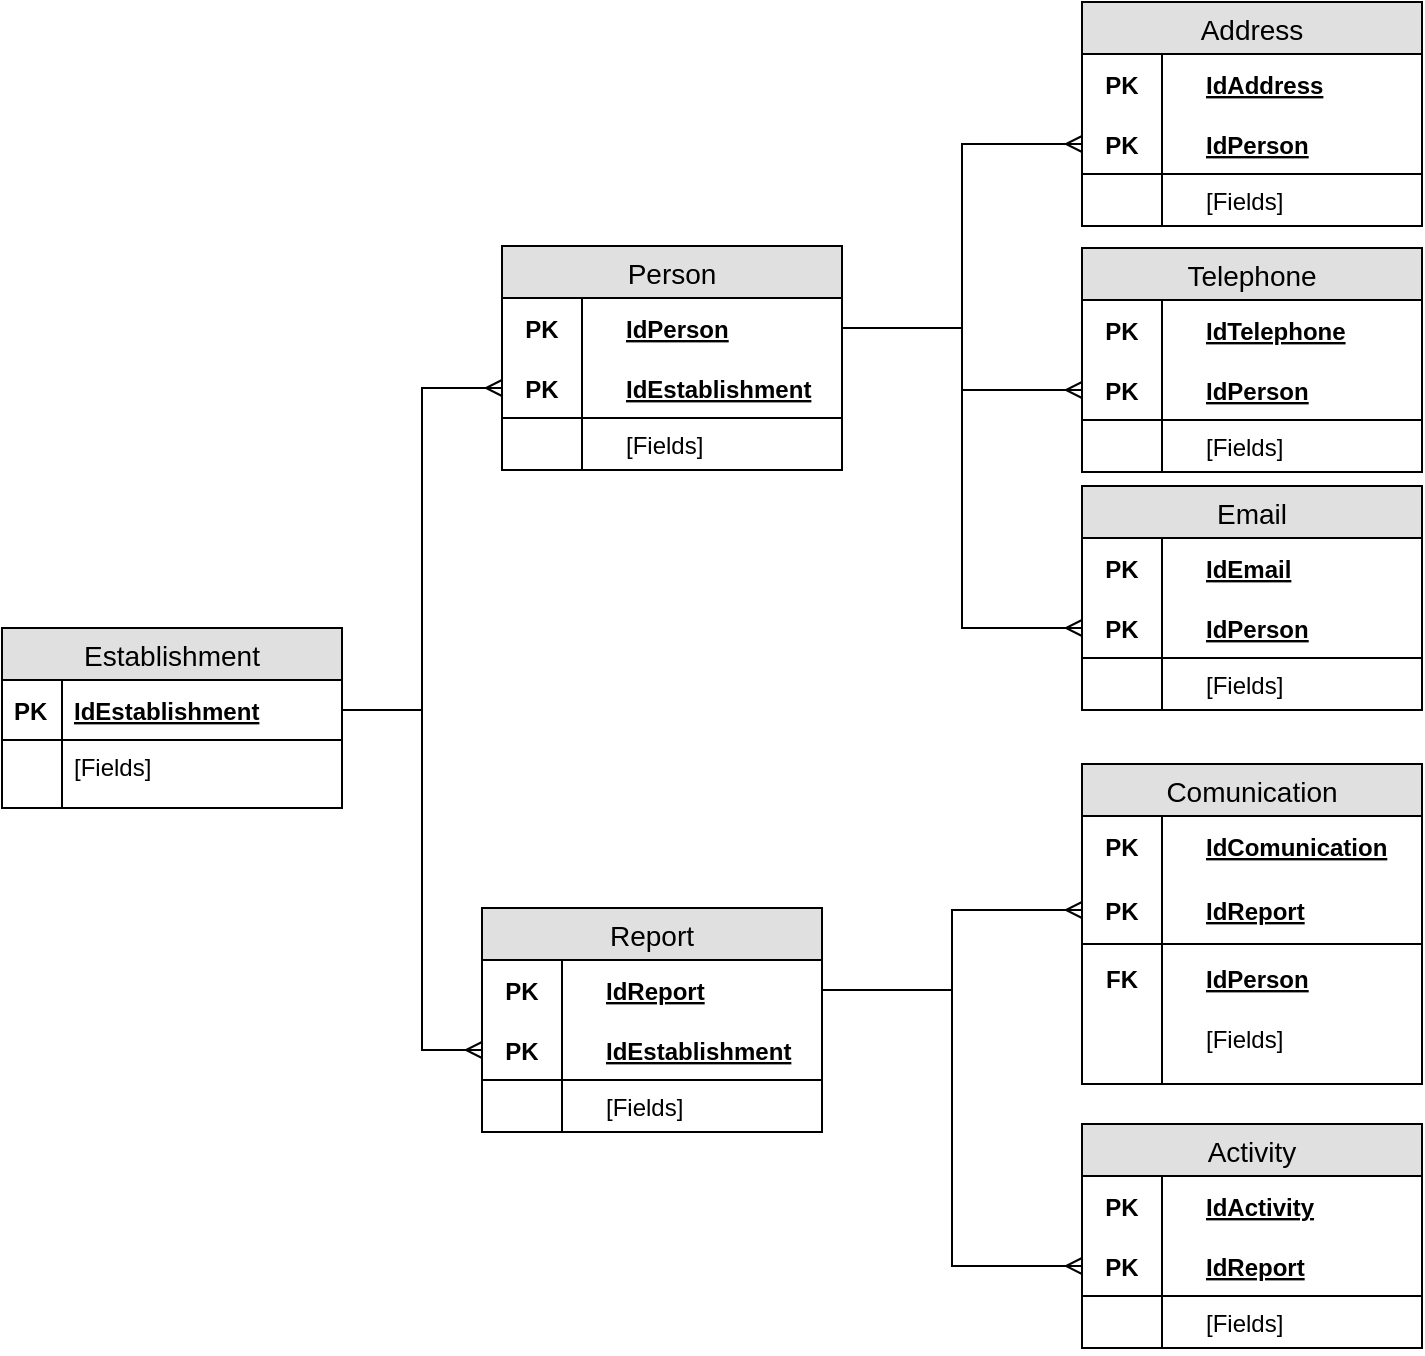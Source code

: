 <mxfile version="10.8.6" type="github"><diagram id="BQWyJSu2UnO5lc4zCcPz" name="Page-1"><mxGraphModel dx="1394" dy="764" grid="1" gridSize="10" guides="1" tooltips="1" connect="1" arrows="1" fold="1" page="1" pageScale="1" pageWidth="2336" pageHeight="1654" math="0" shadow="0"><root><mxCell id="0"/><mxCell id="1" parent="0"/><mxCell id="rsnZl2Za0--59iTX5yh4-63" value="Report" style="swimlane;fontStyle=0;childLayout=stackLayout;horizontal=1;startSize=26;fillColor=#e0e0e0;horizontalStack=0;resizeParent=1;resizeParentMax=0;resizeLast=0;collapsible=1;marginBottom=0;swimlaneFillColor=#ffffff;align=center;fontSize=14;" vertex="1" parent="1"><mxGeometry x="350" y="891" width="170" height="112" as="geometry"/></mxCell><mxCell id="rsnZl2Za0--59iTX5yh4-64" value="IdReport" style="shape=partialRectangle;top=0;left=0;right=0;bottom=0;align=left;verticalAlign=middle;fillColor=none;spacingLeft=60;spacingRight=4;overflow=hidden;rotatable=0;points=[[0,0.5],[1,0.5]];portConstraint=eastwest;dropTarget=0;fontStyle=5;fontSize=12;" vertex="1" parent="rsnZl2Za0--59iTX5yh4-63"><mxGeometry y="26" width="170" height="30" as="geometry"/></mxCell><mxCell id="rsnZl2Za0--59iTX5yh4-65" value="PK" style="shape=partialRectangle;fontStyle=1;top=0;left=0;bottom=0;fillColor=none;align=center;verticalAlign=middle;spacingLeft=4;spacingRight=4;overflow=hidden;rotatable=0;points=[];portConstraint=eastwest;part=1;fontSize=12;" vertex="1" connectable="0" parent="rsnZl2Za0--59iTX5yh4-64"><mxGeometry width="40" height="30" as="geometry"/></mxCell><mxCell id="rsnZl2Za0--59iTX5yh4-66" value="IdEstablishment" style="shape=partialRectangle;top=0;left=0;right=0;bottom=1;align=left;verticalAlign=middle;fillColor=none;spacingLeft=60;spacingRight=4;overflow=hidden;rotatable=0;points=[[0,0.5],[1,0.5]];portConstraint=eastwest;dropTarget=0;fontStyle=5;fontSize=12;" vertex="1" parent="rsnZl2Za0--59iTX5yh4-63"><mxGeometry y="56" width="170" height="30" as="geometry"/></mxCell><mxCell id="rsnZl2Za0--59iTX5yh4-67" value="PK" style="shape=partialRectangle;fontStyle=1;top=0;left=0;bottom=0;fillColor=none;align=center;verticalAlign=middle;spacingLeft=4;spacingRight=4;overflow=hidden;rotatable=0;points=[];portConstraint=eastwest;part=1;fontSize=12;" vertex="1" connectable="0" parent="rsnZl2Za0--59iTX5yh4-66"><mxGeometry width="40" height="30" as="geometry"/></mxCell><mxCell id="rsnZl2Za0--59iTX5yh4-68" value="[Fields]" style="shape=partialRectangle;top=0;left=0;right=0;bottom=0;align=left;verticalAlign=top;fillColor=none;spacingLeft=60;spacingRight=4;overflow=hidden;rotatable=0;points=[[0,0.5],[1,0.5]];portConstraint=eastwest;dropTarget=0;fontSize=12;" vertex="1" parent="rsnZl2Za0--59iTX5yh4-63"><mxGeometry y="86" width="170" height="26" as="geometry"/></mxCell><mxCell id="rsnZl2Za0--59iTX5yh4-69" value="" style="shape=partialRectangle;top=0;left=0;bottom=0;fillColor=none;align=left;verticalAlign=top;spacingLeft=4;spacingRight=4;overflow=hidden;rotatable=0;points=[];portConstraint=eastwest;part=1;fontSize=12;" vertex="1" connectable="0" parent="rsnZl2Za0--59iTX5yh4-68"><mxGeometry width="40" height="26" as="geometry"/></mxCell><mxCell id="rsnZl2Za0--59iTX5yh4-70" value="Activity" style="swimlane;fontStyle=0;childLayout=stackLayout;horizontal=1;startSize=26;fillColor=#e0e0e0;horizontalStack=0;resizeParent=1;resizeParentMax=0;resizeLast=0;collapsible=1;marginBottom=0;swimlaneFillColor=#ffffff;align=center;fontSize=14;" vertex="1" parent="1"><mxGeometry x="650" y="999" width="170" height="112" as="geometry"/></mxCell><mxCell id="rsnZl2Za0--59iTX5yh4-71" value="IdActivity" style="shape=partialRectangle;top=0;left=0;right=0;bottom=0;align=left;verticalAlign=middle;fillColor=none;spacingLeft=60;spacingRight=4;overflow=hidden;rotatable=0;points=[[0,0.5],[1,0.5]];portConstraint=eastwest;dropTarget=0;fontStyle=5;fontSize=12;" vertex="1" parent="rsnZl2Za0--59iTX5yh4-70"><mxGeometry y="26" width="170" height="30" as="geometry"/></mxCell><mxCell id="rsnZl2Za0--59iTX5yh4-72" value="PK" style="shape=partialRectangle;fontStyle=1;top=0;left=0;bottom=0;fillColor=none;align=center;verticalAlign=middle;spacingLeft=4;spacingRight=4;overflow=hidden;rotatable=0;points=[];portConstraint=eastwest;part=1;fontSize=12;" vertex="1" connectable="0" parent="rsnZl2Za0--59iTX5yh4-71"><mxGeometry width="40" height="30" as="geometry"/></mxCell><mxCell id="rsnZl2Za0--59iTX5yh4-73" value="IdReport" style="shape=partialRectangle;top=0;left=0;right=0;bottom=1;align=left;verticalAlign=middle;fillColor=none;spacingLeft=60;spacingRight=4;overflow=hidden;rotatable=0;points=[[0,0.5],[1,0.5]];portConstraint=eastwest;dropTarget=0;fontStyle=5;fontSize=12;" vertex="1" parent="rsnZl2Za0--59iTX5yh4-70"><mxGeometry y="56" width="170" height="30" as="geometry"/></mxCell><mxCell id="rsnZl2Za0--59iTX5yh4-74" value="PK" style="shape=partialRectangle;fontStyle=1;top=0;left=0;bottom=0;fillColor=none;align=center;verticalAlign=middle;spacingLeft=4;spacingRight=4;overflow=hidden;rotatable=0;points=[];portConstraint=eastwest;part=1;fontSize=12;" vertex="1" connectable="0" parent="rsnZl2Za0--59iTX5yh4-73"><mxGeometry width="40" height="30" as="geometry"/></mxCell><mxCell id="rsnZl2Za0--59iTX5yh4-75" value="[Fields]" style="shape=partialRectangle;top=0;left=0;right=0;bottom=0;align=left;verticalAlign=top;fillColor=none;spacingLeft=60;spacingRight=4;overflow=hidden;rotatable=0;points=[[0,0.5],[1,0.5]];portConstraint=eastwest;dropTarget=0;fontSize=12;" vertex="1" parent="rsnZl2Za0--59iTX5yh4-70"><mxGeometry y="86" width="170" height="26" as="geometry"/></mxCell><mxCell id="rsnZl2Za0--59iTX5yh4-76" value="" style="shape=partialRectangle;top=0;left=0;bottom=0;fillColor=none;align=left;verticalAlign=top;spacingLeft=4;spacingRight=4;overflow=hidden;rotatable=0;points=[];portConstraint=eastwest;part=1;fontSize=12;" vertex="1" connectable="0" parent="rsnZl2Za0--59iTX5yh4-75"><mxGeometry width="40" height="26" as="geometry"/></mxCell><mxCell id="rsnZl2Za0--59iTX5yh4-77" value="Person" style="swimlane;fontStyle=0;childLayout=stackLayout;horizontal=1;startSize=26;fillColor=#e0e0e0;horizontalStack=0;resizeParent=1;resizeParentMax=0;resizeLast=0;collapsible=1;marginBottom=0;swimlaneFillColor=#ffffff;align=center;fontSize=14;" vertex="1" parent="1"><mxGeometry x="360" y="560" width="170" height="112" as="geometry"/></mxCell><mxCell id="rsnZl2Za0--59iTX5yh4-78" value="IdPerson" style="shape=partialRectangle;top=0;left=0;right=0;bottom=0;align=left;verticalAlign=middle;fillColor=none;spacingLeft=60;spacingRight=4;overflow=hidden;rotatable=0;points=[[0,0.5],[1,0.5]];portConstraint=eastwest;dropTarget=0;fontStyle=5;fontSize=12;" vertex="1" parent="rsnZl2Za0--59iTX5yh4-77"><mxGeometry y="26" width="170" height="30" as="geometry"/></mxCell><mxCell id="rsnZl2Za0--59iTX5yh4-79" value="PK" style="shape=partialRectangle;fontStyle=1;top=0;left=0;bottom=0;fillColor=none;align=center;verticalAlign=middle;spacingLeft=4;spacingRight=4;overflow=hidden;rotatable=0;points=[];portConstraint=eastwest;part=1;fontSize=12;" vertex="1" connectable="0" parent="rsnZl2Za0--59iTX5yh4-78"><mxGeometry width="40" height="30" as="geometry"/></mxCell><mxCell id="rsnZl2Za0--59iTX5yh4-80" value="IdEstablishment" style="shape=partialRectangle;top=0;left=0;right=0;bottom=1;align=left;verticalAlign=middle;fillColor=none;spacingLeft=60;spacingRight=4;overflow=hidden;rotatable=0;points=[[0,0.5],[1,0.5]];portConstraint=eastwest;dropTarget=0;fontStyle=5;fontSize=12;" vertex="1" parent="rsnZl2Za0--59iTX5yh4-77"><mxGeometry y="56" width="170" height="30" as="geometry"/></mxCell><mxCell id="rsnZl2Za0--59iTX5yh4-81" value="PK" style="shape=partialRectangle;fontStyle=1;top=0;left=0;bottom=0;fillColor=none;align=center;verticalAlign=middle;spacingLeft=4;spacingRight=4;overflow=hidden;rotatable=0;points=[];portConstraint=eastwest;part=1;fontSize=12;" vertex="1" connectable="0" parent="rsnZl2Za0--59iTX5yh4-80"><mxGeometry width="40" height="30" as="geometry"/></mxCell><mxCell id="rsnZl2Za0--59iTX5yh4-82" value="[Fields]" style="shape=partialRectangle;top=0;left=0;right=0;bottom=0;align=left;verticalAlign=top;fillColor=none;spacingLeft=60;spacingRight=4;overflow=hidden;rotatable=0;points=[[0,0.5],[1,0.5]];portConstraint=eastwest;dropTarget=0;fontSize=12;" vertex="1" parent="rsnZl2Za0--59iTX5yh4-77"><mxGeometry y="86" width="170" height="26" as="geometry"/></mxCell><mxCell id="rsnZl2Za0--59iTX5yh4-83" value="" style="shape=partialRectangle;top=0;left=0;bottom=0;fillColor=none;align=left;verticalAlign=top;spacingLeft=4;spacingRight=4;overflow=hidden;rotatable=0;points=[];portConstraint=eastwest;part=1;fontSize=12;" vertex="1" connectable="0" parent="rsnZl2Za0--59iTX5yh4-82"><mxGeometry width="40" height="26" as="geometry"/></mxCell><mxCell id="rsnZl2Za0--59iTX5yh4-84" value="Address" style="swimlane;fontStyle=0;childLayout=stackLayout;horizontal=1;startSize=26;fillColor=#e0e0e0;horizontalStack=0;resizeParent=1;resizeParentMax=0;resizeLast=0;collapsible=1;marginBottom=0;swimlaneFillColor=#ffffff;align=center;fontSize=14;" vertex="1" parent="1"><mxGeometry x="650" y="438" width="170" height="112" as="geometry"/></mxCell><mxCell id="rsnZl2Za0--59iTX5yh4-85" value="IdAddress" style="shape=partialRectangle;top=0;left=0;right=0;bottom=0;align=left;verticalAlign=middle;fillColor=none;spacingLeft=60;spacingRight=4;overflow=hidden;rotatable=0;points=[[0,0.5],[1,0.5]];portConstraint=eastwest;dropTarget=0;fontStyle=5;fontSize=12;" vertex="1" parent="rsnZl2Za0--59iTX5yh4-84"><mxGeometry y="26" width="170" height="30" as="geometry"/></mxCell><mxCell id="rsnZl2Za0--59iTX5yh4-86" value="PK" style="shape=partialRectangle;fontStyle=1;top=0;left=0;bottom=0;fillColor=none;align=center;verticalAlign=middle;spacingLeft=4;spacingRight=4;overflow=hidden;rotatable=0;points=[];portConstraint=eastwest;part=1;fontSize=12;" vertex="1" connectable="0" parent="rsnZl2Za0--59iTX5yh4-85"><mxGeometry width="40" height="30" as="geometry"/></mxCell><mxCell id="rsnZl2Za0--59iTX5yh4-87" value="IdPerson" style="shape=partialRectangle;top=0;left=0;right=0;bottom=1;align=left;verticalAlign=middle;fillColor=none;spacingLeft=60;spacingRight=4;overflow=hidden;rotatable=0;points=[[0,0.5],[1,0.5]];portConstraint=eastwest;dropTarget=0;fontStyle=5;fontSize=12;" vertex="1" parent="rsnZl2Za0--59iTX5yh4-84"><mxGeometry y="56" width="170" height="30" as="geometry"/></mxCell><mxCell id="rsnZl2Za0--59iTX5yh4-88" value="PK" style="shape=partialRectangle;fontStyle=1;top=0;left=0;bottom=0;fillColor=none;align=center;verticalAlign=middle;spacingLeft=4;spacingRight=4;overflow=hidden;rotatable=0;points=[];portConstraint=eastwest;part=1;fontSize=12;" vertex="1" connectable="0" parent="rsnZl2Za0--59iTX5yh4-87"><mxGeometry width="40" height="30" as="geometry"/></mxCell><mxCell id="rsnZl2Za0--59iTX5yh4-89" value="[Fields]" style="shape=partialRectangle;top=0;left=0;right=0;bottom=0;align=left;verticalAlign=top;fillColor=none;spacingLeft=60;spacingRight=4;overflow=hidden;rotatable=0;points=[[0,0.5],[1,0.5]];portConstraint=eastwest;dropTarget=0;fontSize=12;" vertex="1" parent="rsnZl2Za0--59iTX5yh4-84"><mxGeometry y="86" width="170" height="26" as="geometry"/></mxCell><mxCell id="rsnZl2Za0--59iTX5yh4-90" value="" style="shape=partialRectangle;top=0;left=0;bottom=0;fillColor=none;align=left;verticalAlign=top;spacingLeft=4;spacingRight=4;overflow=hidden;rotatable=0;points=[];portConstraint=eastwest;part=1;fontSize=12;" vertex="1" connectable="0" parent="rsnZl2Za0--59iTX5yh4-89"><mxGeometry width="40" height="26" as="geometry"/></mxCell><mxCell id="rsnZl2Za0--59iTX5yh4-91" value="Telephone" style="swimlane;fontStyle=0;childLayout=stackLayout;horizontal=1;startSize=26;fillColor=#e0e0e0;horizontalStack=0;resizeParent=1;resizeParentMax=0;resizeLast=0;collapsible=1;marginBottom=0;swimlaneFillColor=#ffffff;align=center;fontSize=14;" vertex="1" parent="1"><mxGeometry x="650" y="561" width="170" height="112" as="geometry"/></mxCell><mxCell id="rsnZl2Za0--59iTX5yh4-92" value="IdTelephone" style="shape=partialRectangle;top=0;left=0;right=0;bottom=0;align=left;verticalAlign=middle;fillColor=none;spacingLeft=60;spacingRight=4;overflow=hidden;rotatable=0;points=[[0,0.5],[1,0.5]];portConstraint=eastwest;dropTarget=0;fontStyle=5;fontSize=12;" vertex="1" parent="rsnZl2Za0--59iTX5yh4-91"><mxGeometry y="26" width="170" height="30" as="geometry"/></mxCell><mxCell id="rsnZl2Za0--59iTX5yh4-93" value="PK" style="shape=partialRectangle;fontStyle=1;top=0;left=0;bottom=0;fillColor=none;align=center;verticalAlign=middle;spacingLeft=4;spacingRight=4;overflow=hidden;rotatable=0;points=[];portConstraint=eastwest;part=1;fontSize=12;" vertex="1" connectable="0" parent="rsnZl2Za0--59iTX5yh4-92"><mxGeometry width="40" height="30" as="geometry"/></mxCell><mxCell id="rsnZl2Za0--59iTX5yh4-94" value="IdPerson" style="shape=partialRectangle;top=0;left=0;right=0;bottom=1;align=left;verticalAlign=middle;fillColor=none;spacingLeft=60;spacingRight=4;overflow=hidden;rotatable=0;points=[[0,0.5],[1,0.5]];portConstraint=eastwest;dropTarget=0;fontStyle=5;fontSize=12;" vertex="1" parent="rsnZl2Za0--59iTX5yh4-91"><mxGeometry y="56" width="170" height="30" as="geometry"/></mxCell><mxCell id="rsnZl2Za0--59iTX5yh4-95" value="PK" style="shape=partialRectangle;fontStyle=1;top=0;left=0;bottom=0;fillColor=none;align=center;verticalAlign=middle;spacingLeft=4;spacingRight=4;overflow=hidden;rotatable=0;points=[];portConstraint=eastwest;part=1;fontSize=12;" vertex="1" connectable="0" parent="rsnZl2Za0--59iTX5yh4-94"><mxGeometry width="40" height="30" as="geometry"/></mxCell><mxCell id="rsnZl2Za0--59iTX5yh4-96" value="[Fields]" style="shape=partialRectangle;top=0;left=0;right=0;bottom=0;align=left;verticalAlign=top;fillColor=none;spacingLeft=60;spacingRight=4;overflow=hidden;rotatable=0;points=[[0,0.5],[1,0.5]];portConstraint=eastwest;dropTarget=0;fontSize=12;" vertex="1" parent="rsnZl2Za0--59iTX5yh4-91"><mxGeometry y="86" width="170" height="26" as="geometry"/></mxCell><mxCell id="rsnZl2Za0--59iTX5yh4-97" value="" style="shape=partialRectangle;top=0;left=0;bottom=0;fillColor=none;align=left;verticalAlign=top;spacingLeft=4;spacingRight=4;overflow=hidden;rotatable=0;points=[];portConstraint=eastwest;part=1;fontSize=12;" vertex="1" connectable="0" parent="rsnZl2Za0--59iTX5yh4-96"><mxGeometry width="40" height="26" as="geometry"/></mxCell><mxCell id="rsnZl2Za0--59iTX5yh4-98" value="Email" style="swimlane;fontStyle=0;childLayout=stackLayout;horizontal=1;startSize=26;fillColor=#e0e0e0;horizontalStack=0;resizeParent=1;resizeParentMax=0;resizeLast=0;collapsible=1;marginBottom=0;swimlaneFillColor=#ffffff;align=center;fontSize=14;" vertex="1" parent="1"><mxGeometry x="650" y="680" width="170" height="112" as="geometry"/></mxCell><mxCell id="rsnZl2Za0--59iTX5yh4-99" value="IdEmail" style="shape=partialRectangle;top=0;left=0;right=0;bottom=0;align=left;verticalAlign=middle;fillColor=none;spacingLeft=60;spacingRight=4;overflow=hidden;rotatable=0;points=[[0,0.5],[1,0.5]];portConstraint=eastwest;dropTarget=0;fontStyle=5;fontSize=12;" vertex="1" parent="rsnZl2Za0--59iTX5yh4-98"><mxGeometry y="26" width="170" height="30" as="geometry"/></mxCell><mxCell id="rsnZl2Za0--59iTX5yh4-100" value="PK" style="shape=partialRectangle;fontStyle=1;top=0;left=0;bottom=0;fillColor=none;align=center;verticalAlign=middle;spacingLeft=4;spacingRight=4;overflow=hidden;rotatable=0;points=[];portConstraint=eastwest;part=1;fontSize=12;" vertex="1" connectable="0" parent="rsnZl2Za0--59iTX5yh4-99"><mxGeometry width="40" height="30" as="geometry"/></mxCell><mxCell id="rsnZl2Za0--59iTX5yh4-101" value="IdPerson" style="shape=partialRectangle;top=0;left=0;right=0;bottom=1;align=left;verticalAlign=middle;fillColor=none;spacingLeft=60;spacingRight=4;overflow=hidden;rotatable=0;points=[[0,0.5],[1,0.5]];portConstraint=eastwest;dropTarget=0;fontStyle=5;fontSize=12;" vertex="1" parent="rsnZl2Za0--59iTX5yh4-98"><mxGeometry y="56" width="170" height="30" as="geometry"/></mxCell><mxCell id="rsnZl2Za0--59iTX5yh4-102" value="PK" style="shape=partialRectangle;fontStyle=1;top=0;left=0;bottom=0;fillColor=none;align=center;verticalAlign=middle;spacingLeft=4;spacingRight=4;overflow=hidden;rotatable=0;points=[];portConstraint=eastwest;part=1;fontSize=12;" vertex="1" connectable="0" parent="rsnZl2Za0--59iTX5yh4-101"><mxGeometry width="40" height="30" as="geometry"/></mxCell><mxCell id="rsnZl2Za0--59iTX5yh4-103" value="[Fields]" style="shape=partialRectangle;top=0;left=0;right=0;bottom=0;align=left;verticalAlign=top;fillColor=none;spacingLeft=60;spacingRight=4;overflow=hidden;rotatable=0;points=[[0,0.5],[1,0.5]];portConstraint=eastwest;dropTarget=0;fontSize=12;" vertex="1" parent="rsnZl2Za0--59iTX5yh4-98"><mxGeometry y="86" width="170" height="26" as="geometry"/></mxCell><mxCell id="rsnZl2Za0--59iTX5yh4-104" value="" style="shape=partialRectangle;top=0;left=0;bottom=0;fillColor=none;align=left;verticalAlign=top;spacingLeft=4;spacingRight=4;overflow=hidden;rotatable=0;points=[];portConstraint=eastwest;part=1;fontSize=12;" vertex="1" connectable="0" parent="rsnZl2Za0--59iTX5yh4-103"><mxGeometry width="40" height="26" as="geometry"/></mxCell><mxCell id="rsnZl2Za0--59iTX5yh4-109" value="Comunication" style="swimlane;fontStyle=0;childLayout=stackLayout;horizontal=1;startSize=26;fillColor=#e0e0e0;horizontalStack=0;resizeParent=1;resizeParentMax=0;resizeLast=0;collapsible=1;marginBottom=0;swimlaneFillColor=#ffffff;align=center;fontSize=14;" vertex="1" parent="1"><mxGeometry x="650" y="819" width="170" height="160" as="geometry"><mxRectangle x="470" y="797" width="120" height="26" as="alternateBounds"/></mxGeometry></mxCell><mxCell id="rsnZl2Za0--59iTX5yh4-110" value="IdComunication" style="shape=partialRectangle;top=0;left=0;right=0;bottom=0;align=left;verticalAlign=middle;fillColor=none;spacingLeft=60;spacingRight=4;overflow=hidden;rotatable=0;points=[[0,0.5],[1,0.5]];portConstraint=eastwest;dropTarget=0;fontStyle=5;fontSize=12;" vertex="1" parent="rsnZl2Za0--59iTX5yh4-109"><mxGeometry y="26" width="170" height="30" as="geometry"/></mxCell><mxCell id="rsnZl2Za0--59iTX5yh4-111" value="PK" style="shape=partialRectangle;fontStyle=1;top=0;left=0;bottom=0;fillColor=none;align=center;verticalAlign=middle;spacingLeft=4;spacingRight=4;overflow=hidden;rotatable=0;points=[];portConstraint=eastwest;part=1;fontSize=12;" vertex="1" connectable="0" parent="rsnZl2Za0--59iTX5yh4-110"><mxGeometry width="40" height="30" as="geometry"/></mxCell><mxCell id="rsnZl2Za0--59iTX5yh4-112" value="IdReport" style="shape=partialRectangle;top=0;left=0;right=0;bottom=1;align=left;verticalAlign=middle;fillColor=none;spacingLeft=60;spacingRight=4;overflow=hidden;rotatable=0;points=[[0,0.5],[1,0.5]];portConstraint=eastwest;dropTarget=0;fontStyle=5;fontSize=12;" vertex="1" parent="rsnZl2Za0--59iTX5yh4-109"><mxGeometry y="56" width="170" height="34" as="geometry"/></mxCell><mxCell id="rsnZl2Za0--59iTX5yh4-113" value="PK" style="shape=partialRectangle;fontStyle=1;top=0;left=0;bottom=0;fillColor=none;align=center;verticalAlign=middle;spacingLeft=4;spacingRight=4;overflow=hidden;rotatable=0;points=[];portConstraint=eastwest;part=1;fontSize=12;" vertex="1" connectable="0" parent="rsnZl2Za0--59iTX5yh4-112"><mxGeometry width="40" height="34" as="geometry"/></mxCell><mxCell id="rsnZl2Za0--59iTX5yh4-124" value="IdPerson" style="shape=partialRectangle;top=0;left=0;right=0;bottom=0;align=left;verticalAlign=middle;fillColor=none;spacingLeft=60;spacingRight=4;overflow=hidden;rotatable=0;points=[[0,0.5],[1,0.5]];portConstraint=eastwest;dropTarget=0;fontStyle=5;fontSize=12;" vertex="1" parent="rsnZl2Za0--59iTX5yh4-109"><mxGeometry y="90" width="170" height="34" as="geometry"/></mxCell><mxCell id="rsnZl2Za0--59iTX5yh4-125" value="FK" style="shape=partialRectangle;fontStyle=1;top=0;left=0;bottom=0;fillColor=none;align=center;verticalAlign=middle;spacingLeft=4;spacingRight=4;overflow=hidden;rotatable=0;points=[];portConstraint=eastwest;part=1;fontSize=12;" vertex="1" connectable="0" parent="rsnZl2Za0--59iTX5yh4-124"><mxGeometry width="40" height="34" as="geometry"/></mxCell><mxCell id="rsnZl2Za0--59iTX5yh4-126" value="[Fields]" style="shape=partialRectangle;top=0;left=0;right=0;bottom=0;align=left;verticalAlign=top;fillColor=none;spacingLeft=60;spacingRight=4;overflow=hidden;rotatable=0;points=[[0,0.5],[1,0.5]];portConstraint=eastwest;dropTarget=0;fontSize=12;" vertex="1" parent="rsnZl2Za0--59iTX5yh4-109"><mxGeometry y="124" width="170" height="36" as="geometry"/></mxCell><mxCell id="rsnZl2Za0--59iTX5yh4-127" value="" style="shape=partialRectangle;top=0;left=0;bottom=0;fillColor=none;align=left;verticalAlign=top;spacingLeft=4;spacingRight=4;overflow=hidden;rotatable=0;points=[];portConstraint=eastwest;part=1;fontSize=12;" vertex="1" connectable="0" parent="rsnZl2Za0--59iTX5yh4-126"><mxGeometry width="40" height="36.0" as="geometry"/></mxCell><mxCell id="rsnZl2Za0--59iTX5yh4-135" style="edgeStyle=orthogonalEdgeStyle;rounded=0;orthogonalLoop=1;jettySize=auto;html=1;exitX=1;exitY=0.5;exitDx=0;exitDy=0;entryX=0;entryY=0.5;entryDx=0;entryDy=0;endArrow=ERmany;endFill=0;" edge="1" parent="1" source="rsnZl2Za0--59iTX5yh4-78" target="rsnZl2Za0--59iTX5yh4-87"><mxGeometry relative="1" as="geometry"/></mxCell><mxCell id="rsnZl2Za0--59iTX5yh4-136" style="edgeStyle=orthogonalEdgeStyle;rounded=0;orthogonalLoop=1;jettySize=auto;html=1;exitX=1;exitY=0.5;exitDx=0;exitDy=0;entryX=0;entryY=0.5;entryDx=0;entryDy=0;endArrow=ERmany;endFill=0;" edge="1" parent="1" source="rsnZl2Za0--59iTX5yh4-78" target="rsnZl2Za0--59iTX5yh4-94"><mxGeometry relative="1" as="geometry"/></mxCell><mxCell id="rsnZl2Za0--59iTX5yh4-137" style="edgeStyle=orthogonalEdgeStyle;rounded=0;orthogonalLoop=1;jettySize=auto;html=1;exitX=1;exitY=0.5;exitDx=0;exitDy=0;entryX=0;entryY=0.5;entryDx=0;entryDy=0;endArrow=ERmany;endFill=0;" edge="1" parent="1" source="rsnZl2Za0--59iTX5yh4-78" target="rsnZl2Za0--59iTX5yh4-101"><mxGeometry relative="1" as="geometry"/></mxCell><mxCell id="rsnZl2Za0--59iTX5yh4-1" value="Establishment" style="swimlane;fontStyle=0;childLayout=stackLayout;horizontal=1;startSize=26;fillColor=#e0e0e0;horizontalStack=0;resizeParent=1;resizeParentMax=0;resizeLast=0;collapsible=1;marginBottom=0;swimlaneFillColor=#ffffff;align=center;fontSize=14;" vertex="1" parent="1"><mxGeometry x="110" y="751" width="170" height="90" as="geometry"/></mxCell><mxCell id="rsnZl2Za0--59iTX5yh4-2" value="IdEstablishment" style="shape=partialRectangle;top=0;left=0;right=0;bottom=1;align=left;verticalAlign=middle;fillColor=none;spacingLeft=34;spacingRight=4;overflow=hidden;rotatable=0;points=[[0,0.5],[1,0.5]];portConstraint=eastwest;dropTarget=0;fontStyle=5;fontSize=12;" vertex="1" parent="rsnZl2Za0--59iTX5yh4-1"><mxGeometry y="26" width="170" height="30" as="geometry"/></mxCell><mxCell id="rsnZl2Za0--59iTX5yh4-3" value="PK" style="shape=partialRectangle;top=0;left=0;bottom=0;fillColor=none;align=left;verticalAlign=middle;spacingLeft=4;spacingRight=4;overflow=hidden;rotatable=0;points=[];portConstraint=eastwest;part=1;fontSize=12;fontStyle=1" vertex="1" connectable="0" parent="rsnZl2Za0--59iTX5yh4-2"><mxGeometry width="30" height="30" as="geometry"/></mxCell><mxCell id="rsnZl2Za0--59iTX5yh4-4" value="[Fields]" style="shape=partialRectangle;top=0;left=0;right=0;bottom=0;align=left;verticalAlign=top;fillColor=none;spacingLeft=34;spacingRight=4;overflow=hidden;rotatable=0;points=[[0,0.5],[1,0.5]];portConstraint=eastwest;dropTarget=0;fontSize=12;" vertex="1" parent="rsnZl2Za0--59iTX5yh4-1"><mxGeometry y="56" width="170" height="24" as="geometry"/></mxCell><mxCell id="rsnZl2Za0--59iTX5yh4-5" value="" style="shape=partialRectangle;top=0;left=0;bottom=0;fillColor=none;align=left;verticalAlign=top;spacingLeft=4;spacingRight=4;overflow=hidden;rotatable=0;points=[];portConstraint=eastwest;part=1;fontSize=12;" vertex="1" connectable="0" parent="rsnZl2Za0--59iTX5yh4-4"><mxGeometry width="30" height="24" as="geometry"/></mxCell><mxCell id="rsnZl2Za0--59iTX5yh4-10" value="" style="shape=partialRectangle;top=0;left=0;right=0;bottom=0;align=left;verticalAlign=top;fillColor=none;spacingLeft=34;spacingRight=4;overflow=hidden;rotatable=0;points=[[0,0.5],[1,0.5]];portConstraint=eastwest;dropTarget=0;fontSize=12;" vertex="1" parent="rsnZl2Za0--59iTX5yh4-1"><mxGeometry y="80" width="170" height="10" as="geometry"/></mxCell><mxCell id="rsnZl2Za0--59iTX5yh4-11" value="" style="shape=partialRectangle;top=0;left=0;bottom=0;fillColor=none;align=left;verticalAlign=top;spacingLeft=4;spacingRight=4;overflow=hidden;rotatable=0;points=[];portConstraint=eastwest;part=1;fontSize=12;" vertex="1" connectable="0" parent="rsnZl2Za0--59iTX5yh4-10"><mxGeometry width="30" height="10" as="geometry"/></mxCell><mxCell id="rsnZl2Za0--59iTX5yh4-140" style="edgeStyle=orthogonalEdgeStyle;rounded=0;orthogonalLoop=1;jettySize=auto;html=1;exitX=1;exitY=0.5;exitDx=0;exitDy=0;entryX=0;entryY=0.5;entryDx=0;entryDy=0;endArrow=ERmany;endFill=0;" edge="1" parent="1" source="rsnZl2Za0--59iTX5yh4-2" target="rsnZl2Za0--59iTX5yh4-80"><mxGeometry relative="1" as="geometry"><Array as="points"><mxPoint x="320" y="792"/><mxPoint x="320" y="631"/></Array></mxGeometry></mxCell><mxCell id="rsnZl2Za0--59iTX5yh4-141" style="edgeStyle=orthogonalEdgeStyle;rounded=0;orthogonalLoop=1;jettySize=auto;html=1;exitX=1;exitY=0.5;exitDx=0;exitDy=0;entryX=0;entryY=0.5;entryDx=0;entryDy=0;endArrow=ERmany;endFill=0;" edge="1" parent="1" source="rsnZl2Za0--59iTX5yh4-2" target="rsnZl2Za0--59iTX5yh4-66"><mxGeometry relative="1" as="geometry"><Array as="points"><mxPoint x="320" y="792"/><mxPoint x="320" y="962"/></Array></mxGeometry></mxCell><mxCell id="rsnZl2Za0--59iTX5yh4-142" style="edgeStyle=orthogonalEdgeStyle;rounded=0;orthogonalLoop=1;jettySize=auto;html=1;exitX=1;exitY=0.5;exitDx=0;exitDy=0;entryX=0;entryY=0.5;entryDx=0;entryDy=0;endArrow=ERmany;endFill=0;" edge="1" parent="1" source="rsnZl2Za0--59iTX5yh4-64" target="rsnZl2Za0--59iTX5yh4-73"><mxGeometry relative="1" as="geometry"/></mxCell><mxCell id="rsnZl2Za0--59iTX5yh4-143" style="edgeStyle=orthogonalEdgeStyle;rounded=0;orthogonalLoop=1;jettySize=auto;html=1;exitX=1;exitY=0.5;exitDx=0;exitDy=0;entryX=0;entryY=0.5;entryDx=0;entryDy=0;endArrow=ERmany;endFill=0;" edge="1" parent="1" source="rsnZl2Za0--59iTX5yh4-64" target="rsnZl2Za0--59iTX5yh4-112"><mxGeometry relative="1" as="geometry"/></mxCell></root></mxGraphModel></diagram></mxfile>